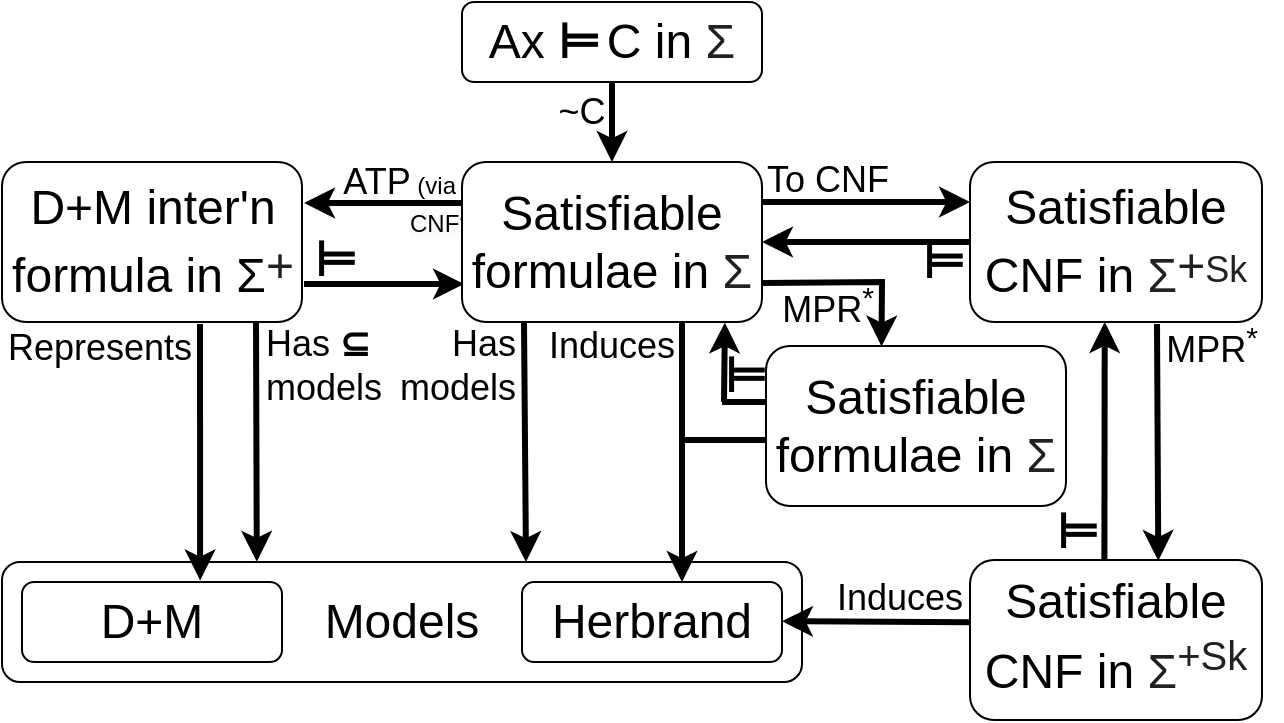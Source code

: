 <mxfile version="22.1.18" type="device">
  <diagram name="Page-1" id="fI80HuzD31ggSRjICT8T">
    <mxGraphModel dx="557" dy="427" grid="1" gridSize="10" guides="1" tooltips="1" connect="0" arrows="0" fold="1" page="1" pageScale="1" pageWidth="1100" pageHeight="850" math="0" shadow="0">
      <root>
        <mxCell id="0" />
        <mxCell id="1" parent="0" />
        <mxCell id="CB7PObpffi6PR3y4coE4-9" value="" style="endArrow=classic;html=1;rounded=0;strokeWidth=3;exitX=0.5;exitY=1;exitDx=0;exitDy=0;entryX=0.5;entryY=0;entryDx=0;entryDy=0;" parent="1" source="CB7PObpffi6PR3y4coE4-6" target="CB7PObpffi6PR3y4coE4-1" edge="1">
          <mxGeometry width="50" height="50" relative="1" as="geometry">
            <mxPoint x="400" y="460" as="sourcePoint" />
            <mxPoint x="400" y="260" as="targetPoint" />
          </mxGeometry>
        </mxCell>
        <mxCell id="CB7PObpffi6PR3y4coE4-10" value="&lt;font style=&quot;font-size: 18px;&quot;&gt;~C&lt;/font&gt;" style="text;strokeColor=none;align=center;fillColor=none;html=1;verticalAlign=middle;whiteSpace=wrap;rounded=0;" parent="1" vertex="1">
          <mxGeometry x="340" y="200" width="60" height="30" as="geometry" />
        </mxCell>
        <mxCell id="CB7PObpffi6PR3y4coE4-18" value="" style="rounded=1;whiteSpace=wrap;html=1;" parent="1" vertex="1">
          <mxGeometry x="80" y="440" width="400" height="60" as="geometry" />
        </mxCell>
        <mxCell id="CB7PObpffi6PR3y4coE4-20" value="" style="rounded=1;whiteSpace=wrap;html=1;" parent="1" vertex="1">
          <mxGeometry x="340" y="450" width="130" height="40" as="geometry" />
        </mxCell>
        <mxCell id="CB7PObpffi6PR3y4coE4-29" value="&lt;font style=&quot;font-size: 18px;&quot;&gt;ATP&lt;/font&gt;&amp;nbsp;(via" style="text;strokeColor=none;align=right;fillColor=none;html=1;verticalAlign=middle;whiteSpace=wrap;rounded=0;" parent="1" vertex="1">
          <mxGeometry x="209" y="235" width="100" height="30" as="geometry" />
        </mxCell>
        <mxCell id="CB7PObpffi6PR3y4coE4-31" value="" style="endArrow=classic;html=1;rounded=0;strokeWidth=3;entryX=0.167;entryY=-0.083;entryDx=0;entryDy=0;entryPerimeter=0;exitX=0.833;exitY=-0.083;exitDx=0;exitDy=0;exitPerimeter=0;" parent="1" edge="1">
          <mxGeometry width="50" height="50" relative="1" as="geometry">
            <mxPoint x="310.96" y="260.51" as="sourcePoint" />
            <mxPoint x="231.04" y="260.51" as="targetPoint" />
          </mxGeometry>
        </mxCell>
        <mxCell id="CB7PObpffi6PR3y4coE4-32" value="" style="endArrow=classic;html=1;rounded=0;strokeWidth=3;exitX=0.66;exitY=1.013;exitDx=0;exitDy=0;exitPerimeter=0;entryX=0.685;entryY=-0.019;entryDx=0;entryDy=0;entryPerimeter=0;" parent="1" source="CB7PObpffi6PR3y4coE4-25" target="CB7PObpffi6PR3y4coE4-61" edge="1">
          <mxGeometry width="50" height="50" relative="1" as="geometry">
            <mxPoint x="180" y="380" as="sourcePoint" />
            <mxPoint x="180" y="560" as="targetPoint" />
          </mxGeometry>
        </mxCell>
        <mxCell id="CB7PObpffi6PR3y4coE4-33" value="&lt;font style=&quot;font-size: 18px;&quot;&gt;Represents&lt;/font&gt;" style="text;strokeColor=none;align=center;fillColor=none;html=1;verticalAlign=middle;whiteSpace=wrap;rounded=0;" parent="1" vertex="1">
          <mxGeometry x="99" y="318" width="60" height="30" as="geometry" />
        </mxCell>
        <mxCell id="CB7PObpffi6PR3y4coE4-42" value="&lt;font style=&quot;font-size: 24px;&quot;&gt;Herbrand&lt;/font&gt;" style="text;strokeColor=none;align=center;fillColor=none;html=1;verticalAlign=middle;whiteSpace=wrap;rounded=0;" parent="1" vertex="1">
          <mxGeometry x="375" y="455" width="60" height="30" as="geometry" />
        </mxCell>
        <mxCell id="CB7PObpffi6PR3y4coE4-46" value="" style="endArrow=classic;html=1;rounded=0;strokeWidth=3;entryX=0.686;entryY=0.005;entryDx=0;entryDy=0;entryPerimeter=0;" parent="1" edge="1">
          <mxGeometry width="50" height="50" relative="1" as="geometry">
            <mxPoint x="657.5" y="321" as="sourcePoint" />
            <mxPoint x="658.156" y="439.4" as="targetPoint" />
          </mxGeometry>
        </mxCell>
        <mxCell id="CB7PObpffi6PR3y4coE4-47" value="&lt;font style=&quot;font-size: 18px;&quot;&gt;MPR&lt;sup&gt;*&lt;/sup&gt;&lt;/font&gt;" style="text;strokeColor=none;align=center;fillColor=none;html=1;verticalAlign=middle;whiteSpace=wrap;rounded=0;" parent="1" vertex="1">
          <mxGeometry x="650" y="317" width="70" height="30" as="geometry" />
        </mxCell>
        <mxCell id="CB7PObpffi6PR3y4coE4-61" value="" style="rounded=1;whiteSpace=wrap;html=1;" parent="1" vertex="1">
          <mxGeometry x="90" y="450" width="130" height="40" as="geometry" />
        </mxCell>
        <mxCell id="CB7PObpffi6PR3y4coE4-70" value="&lt;font style=&quot;font-size: 24px;&quot;&gt;Models&lt;br&gt;&lt;/font&gt;" style="text;strokeColor=none;align=center;fillColor=none;html=1;verticalAlign=middle;whiteSpace=wrap;rounded=0;" parent="1" vertex="1">
          <mxGeometry x="250" y="455" width="60" height="30" as="geometry" />
        </mxCell>
        <mxCell id="CB7PObpffi6PR3y4coE4-72" value="" style="endArrow=classic;html=1;rounded=0;strokeWidth=3;" parent="1" edge="1">
          <mxGeometry width="50" height="50" relative="1" as="geometry">
            <mxPoint x="420" y="320" as="sourcePoint" />
            <mxPoint x="420" y="450" as="targetPoint" />
          </mxGeometry>
        </mxCell>
        <mxCell id="CB7PObpffi6PR3y4coE4-73" value="&lt;font style=&quot;font-size: 18px;&quot;&gt;Induces&lt;br&gt;&lt;/font&gt;" style="text;strokeColor=none;align=center;fillColor=none;html=1;verticalAlign=middle;whiteSpace=wrap;rounded=0;" parent="1" vertex="1">
          <mxGeometry x="355" y="317" width="60" height="30" as="geometry" />
        </mxCell>
        <mxCell id="CB7PObpffi6PR3y4coE4-75" value="" style="endArrow=classic;html=1;rounded=0;strokeWidth=3;" parent="1" edge="1">
          <mxGeometry width="50" height="50" relative="1" as="geometry">
            <mxPoint x="341" y="320" as="sourcePoint" />
            <mxPoint x="342" y="440" as="targetPoint" />
          </mxGeometry>
        </mxCell>
        <mxCell id="CB7PObpffi6PR3y4coE4-76" value="&lt;font style=&quot;font-size: 18px;&quot;&gt;Has&lt;br&gt;&lt;div style=&quot;&quot;&gt;&lt;span style=&quot;background-color: initial;&quot;&gt;models&lt;/span&gt;&lt;/div&gt;&lt;/font&gt;" style="text;strokeColor=none;align=right;fillColor=none;html=1;verticalAlign=middle;whiteSpace=wrap;rounded=0;" parent="1" vertex="1">
          <mxGeometry x="279" y="327" width="60" height="30" as="geometry" />
        </mxCell>
        <mxCell id="CB7PObpffi6PR3y4coE4-84" value="" style="endArrow=classic;html=1;rounded=0;strokeWidth=3;exitX=0;exitY=0.5;exitDx=0;exitDy=0;" parent="1" source="CB7PObpffi6PR3y4coE4-13" edge="1">
          <mxGeometry width="50" height="50" relative="1" as="geometry">
            <mxPoint x="539.92" y="279.0" as="sourcePoint" />
            <mxPoint x="460" y="280" as="targetPoint" />
          </mxGeometry>
        </mxCell>
        <mxCell id="CB7PObpffi6PR3y4coE4-16" value="" style="endArrow=classic;html=1;rounded=0;strokeWidth=3;entryX=0;entryY=0.25;entryDx=0;entryDy=0;" parent="1" target="CB7PObpffi6PR3y4coE4-13" edge="1">
          <mxGeometry width="50" height="50" relative="1" as="geometry">
            <mxPoint x="460" y="260" as="sourcePoint" />
            <mxPoint x="330" y="390" as="targetPoint" />
          </mxGeometry>
        </mxCell>
        <mxCell id="CB7PObpffi6PR3y4coE4-17" value="&lt;font style=&quot;font-size: 18px;&quot;&gt;To CNF&lt;/font&gt;" style="text;strokeColor=none;align=center;fillColor=none;html=1;verticalAlign=middle;whiteSpace=wrap;rounded=0;" parent="1" vertex="1">
          <mxGeometry x="433" y="234" width="120" height="30" as="geometry" />
        </mxCell>
        <mxCell id="CB7PObpffi6PR3y4coE4-86" value="" style="endArrow=classic;html=1;rounded=0;strokeWidth=3;entryX=0;entryY=0.25;entryDx=0;entryDy=0;" parent="1" edge="1">
          <mxGeometry width="50" height="50" relative="1" as="geometry">
            <mxPoint x="231" y="301" as="sourcePoint" />
            <mxPoint x="311" y="301" as="targetPoint" />
          </mxGeometry>
        </mxCell>
        <mxCell id="CB7PObpffi6PR3y4coE4-87" value="&lt;font style=&quot;&quot;&gt;&lt;b style=&quot;&quot;&gt;&lt;font style=&quot;font-size: 24px;&quot;&gt;⊨&lt;/font&gt;&lt;/b&gt;&lt;/font&gt;" style="text;strokeColor=none;align=center;fillColor=none;html=1;verticalAlign=middle;whiteSpace=wrap;rounded=0;" parent="1" vertex="1">
          <mxGeometry x="225" y="279" width="44" height="20" as="geometry" />
        </mxCell>
        <mxCell id="CB7PObpffi6PR3y4coE4-88" value="&lt;font style=&quot;&quot;&gt;&lt;b style=&quot;&quot;&gt;&lt;font style=&quot;font-size: 24px;&quot;&gt;⊨&lt;/font&gt;&lt;/b&gt;&lt;/font&gt;" style="text;strokeColor=none;align=center;fillColor=none;html=1;verticalAlign=middle;whiteSpace=wrap;rounded=0;" parent="1" vertex="1">
          <mxGeometry x="529" y="280" width="44" height="20" as="geometry" />
        </mxCell>
        <mxCell id="CB7PObpffi6PR3y4coE4-89" value="" style="endArrow=classic;html=1;rounded=0;strokeWidth=3;entryX=0.296;entryY=-0.002;entryDx=0;entryDy=0;entryPerimeter=0;" parent="1" edge="1">
          <mxGeometry width="50" height="50" relative="1" as="geometry">
            <mxPoint x="207" y="320" as="sourcePoint" />
            <mxPoint x="207.4" y="439.88" as="targetPoint" />
          </mxGeometry>
        </mxCell>
        <mxCell id="K1FIQQKk6-DNr-Ojra8Q-1" value="&lt;font style=&quot;font-size: 18px;&quot;&gt;Has&amp;nbsp;&lt;b&gt;⊆&lt;/b&gt;&lt;br&gt;&lt;div style=&quot;&quot;&gt;&lt;span style=&quot;background-color: initial;&quot;&gt;models&lt;/span&gt;&lt;/div&gt;&lt;/font&gt;" style="text;strokeColor=none;align=left;fillColor=none;html=1;verticalAlign=middle;whiteSpace=wrap;rounded=0;" parent="1" vertex="1">
          <mxGeometry x="210" y="327" width="60" height="30" as="geometry" />
        </mxCell>
        <mxCell id="K1FIQQKk6-DNr-Ojra8Q-6" value="" style="endArrow=classic;html=1;rounded=0;strokeWidth=3;exitX=1;exitY=0.756;exitDx=0;exitDy=0;exitPerimeter=0;entryX=0.385;entryY=0.003;entryDx=0;entryDy=0;entryPerimeter=0;" parent="1" target="K1FIQQKk6-DNr-Ojra8Q-4" edge="1" source="CB7PObpffi6PR3y4coE4-1">
          <mxGeometry width="50" height="50" relative="1" as="geometry">
            <mxPoint x="460.0" y="299.0" as="sourcePoint" />
            <mxPoint x="520" y="320" as="targetPoint" />
            <Array as="points">
              <mxPoint x="520" y="300" />
            </Array>
          </mxGeometry>
        </mxCell>
        <mxCell id="K1FIQQKk6-DNr-Ojra8Q-7" value="&lt;font style=&quot;font-size: 18px;&quot;&gt;MPR&lt;sup&gt;*&lt;/sup&gt;&lt;/font&gt;" style="text;strokeColor=none;align=center;fillColor=none;html=1;verticalAlign=middle;whiteSpace=wrap;rounded=0;" parent="1" vertex="1">
          <mxGeometry x="458" y="297" width="70" height="30" as="geometry" />
        </mxCell>
        <mxCell id="FL1KGDu1xuXsT2Pl5tJS-5" value="" style="endArrow=classic;html=1;rounded=0;strokeWidth=3;entryX=0.712;entryY=0.02;entryDx=0;entryDy=0;entryPerimeter=0;exitX=0.5;exitY=0;exitDx=0;exitDy=0;" parent="1" edge="1">
          <mxGeometry width="50" height="50" relative="1" as="geometry">
            <mxPoint x="631.2" y="439" as="sourcePoint" />
            <mxPoint x="631.36" y="320" as="targetPoint" />
          </mxGeometry>
        </mxCell>
        <mxCell id="FL1KGDu1xuXsT2Pl5tJS-6" value="&lt;font style=&quot;&quot;&gt;&lt;b style=&quot;&quot;&gt;&lt;font style=&quot;font-size: 24px;&quot;&gt;⊨&lt;/font&gt;&lt;/b&gt;&lt;/font&gt;" style="text;strokeColor=none;align=center;fillColor=none;html=1;verticalAlign=middle;whiteSpace=wrap;rounded=0;" parent="1" vertex="1">
          <mxGeometry x="596" y="415" width="44" height="20" as="geometry" />
        </mxCell>
        <mxCell id="bOXXRR5TiLmGpAaHA2W5-1" value="&lt;span style=&quot;color: rgb(0, 0, 0); font-family: Helvetica; font-size: 12px; font-style: normal; font-variant-ligatures: normal; font-variant-caps: normal; font-weight: 400; letter-spacing: normal; orphans: 2; text-align: right; text-indent: 0px; text-transform: none; widows: 2; word-spacing: 0px; -webkit-text-stroke-width: 0px; background-color: rgb(251, 251, 251); text-decoration-thickness: initial; text-decoration-style: initial; text-decoration-color: initial; float: none; display: inline !important;&quot;&gt;CNF?)&lt;/span&gt;" style="text;whiteSpace=wrap;html=1;" parent="1" vertex="1">
          <mxGeometry x="282" y="257" width="70" height="20" as="geometry" />
        </mxCell>
        <mxCell id="CB7PObpffi6PR3y4coE4-21" value="&lt;font style=&quot;font-size: 24px;&quot;&gt;D+M&lt;/font&gt;" style="text;strokeColor=none;align=center;fillColor=none;html=1;verticalAlign=middle;whiteSpace=wrap;rounded=0;" parent="1" vertex="1">
          <mxGeometry x="125" y="455" width="60" height="30" as="geometry" />
        </mxCell>
        <mxCell id="rJ3Lz98On3bpGiuCmN-c-1" style="edgeStyle=orthogonalEdgeStyle;rounded=0;orthogonalLoop=1;jettySize=auto;html=1;exitX=0.5;exitY=1;exitDx=0;exitDy=0;" parent="1" source="CB7PObpffi6PR3y4coE4-18" target="CB7PObpffi6PR3y4coE4-18" edge="1">
          <mxGeometry relative="1" as="geometry" />
        </mxCell>
        <mxCell id="rJ3Lz98On3bpGiuCmN-c-6" value="" style="endArrow=classic;html=1;rounded=0;strokeWidth=3;entryX=1;entryY=0.75;entryDx=0;entryDy=0;exitX=0.001;exitY=0.389;exitDx=0;exitDy=0;exitPerimeter=0;" parent="1" source="CB7PObpffi6PR3y4coE4-40" edge="1">
          <mxGeometry width="50" height="50" relative="1" as="geometry">
            <mxPoint x="560" y="470" as="sourcePoint" />
            <mxPoint x="470" y="469.58" as="targetPoint" />
            <Array as="points" />
          </mxGeometry>
        </mxCell>
        <mxCell id="rJ3Lz98On3bpGiuCmN-c-8" style="edgeStyle=orthogonalEdgeStyle;rounded=0;orthogonalLoop=1;jettySize=auto;html=1;exitX=0.5;exitY=1;exitDx=0;exitDy=0;" parent="1" source="CB7PObpffi6PR3y4coE4-18" target="CB7PObpffi6PR3y4coE4-18" edge="1">
          <mxGeometry relative="1" as="geometry" />
        </mxCell>
        <mxCell id="rJ3Lz98On3bpGiuCmN-c-9" value="&lt;font style=&quot;font-size: 18px;&quot;&gt;Induces&lt;br&gt;&lt;/font&gt;" style="text;strokeColor=none;align=center;fillColor=none;html=1;verticalAlign=middle;whiteSpace=wrap;rounded=0;" parent="1" vertex="1">
          <mxGeometry x="499" y="443" width="60" height="30" as="geometry" />
        </mxCell>
        <mxCell id="FWbX-QxOHT2yN5r2L-8L-1" value="" style="group" vertex="1" connectable="0" parent="1">
          <mxGeometry x="80" y="240" width="150" height="80" as="geometry" />
        </mxCell>
        <mxCell id="CB7PObpffi6PR3y4coE4-25" value="" style="rounded=1;whiteSpace=wrap;html=1;container=0;" parent="FWbX-QxOHT2yN5r2L-8L-1" vertex="1">
          <mxGeometry width="150" height="80" as="geometry" />
        </mxCell>
        <mxCell id="CB7PObpffi6PR3y4coE4-26" value="&lt;font style=&quot;&quot;&gt;&lt;span style=&quot;font-size: 24px;&quot;&gt;D+M inter&#39;n&lt;/span&gt;&lt;br&gt;&lt;span style=&quot;font-size: 24px;&quot;&gt;formula in Σ&lt;/span&gt;&lt;sup style=&quot;border-color: var(--border-color); color: rgb(32, 33, 34); font-family: sans-serif; text-align: start; background-color: rgb(255, 255, 255);&quot;&gt;&lt;span style=&quot;font-size: 24px;&quot;&gt;+&lt;/span&gt;&lt;/sup&gt;&lt;/font&gt;" style="text;strokeColor=none;align=center;fillColor=none;html=1;verticalAlign=middle;whiteSpace=wrap;rounded=0;container=0;" parent="FWbX-QxOHT2yN5r2L-8L-1" vertex="1">
          <mxGeometry x="2.5" y="25" width="145" height="30" as="geometry" />
        </mxCell>
        <mxCell id="CB7PObpffi6PR3y4coE4-11" value="" style="group" parent="1" vertex="1" connectable="0">
          <mxGeometry x="310" y="240" width="150" height="80" as="geometry" />
        </mxCell>
        <mxCell id="CB7PObpffi6PR3y4coE4-1" value="" style="rounded=1;whiteSpace=wrap;html=1;" parent="CB7PObpffi6PR3y4coE4-11" vertex="1">
          <mxGeometry width="150" height="80" as="geometry" />
        </mxCell>
        <mxCell id="CB7PObpffi6PR3y4coE4-2" value="&lt;font style=&quot;font-size: 24px;&quot;&gt;&lt;font style=&quot;font-size: 24px;&quot;&gt;Satisfiable&lt;br&gt;formulae&amp;nbsp;&lt;/font&gt;&lt;font style=&quot;border-color: var(--border-color); font-size: 24px;&quot;&gt;&lt;font style=&quot;font-size: 24px;&quot;&gt;in&lt;/font&gt;&amp;nbsp;&lt;/font&gt;&lt;span style=&quot;border-color: var(--border-color); color: rgb(32, 33, 34); font-family: sans-serif; text-align: start; background-color: rgb(255, 255, 255);&quot;&gt;&lt;font style=&quot;border-color: var(--border-color); font-size: 24px;&quot;&gt;Σ&lt;/font&gt;&lt;/span&gt;&lt;/font&gt;" style="text;strokeColor=none;align=center;fillColor=none;html=1;verticalAlign=middle;whiteSpace=wrap;rounded=0;" parent="CB7PObpffi6PR3y4coE4-11" vertex="1">
          <mxGeometry x="42.857" y="25" width="64.286" height="30" as="geometry" />
        </mxCell>
        <mxCell id="FWbX-QxOHT2yN5r2L-8L-2" value="" style="group" vertex="1" connectable="0" parent="1">
          <mxGeometry x="310" y="160" width="150" height="40" as="geometry" />
        </mxCell>
        <mxCell id="CB7PObpffi6PR3y4coE4-6" value="" style="rounded=1;whiteSpace=wrap;html=1;" parent="FWbX-QxOHT2yN5r2L-8L-2" vertex="1">
          <mxGeometry width="150" height="40" as="geometry" />
        </mxCell>
        <mxCell id="CB7PObpffi6PR3y4coE4-7" value="&lt;font style=&quot;&quot;&gt;&lt;span style=&quot;font-size: 24px;&quot;&gt;Ax&amp;nbsp;&lt;/span&gt;&lt;b style=&quot;&quot;&gt;&lt;font style=&quot;font-size: 24px;&quot;&gt;⊨&lt;/font&gt;&lt;/b&gt; &lt;span style=&quot;font-size: 24px;&quot;&gt;C in&amp;nbsp;&lt;/span&gt;&lt;/font&gt;&lt;span style=&quot;color: rgb(32, 33, 34); font-family: sans-serif; text-align: start; background-color: rgb(255, 255, 255);&quot;&gt;&lt;font style=&quot;font-size: 24px;&quot;&gt;Σ&lt;/font&gt;&lt;/span&gt;" style="text;strokeColor=none;align=center;fillColor=none;html=1;verticalAlign=middle;whiteSpace=wrap;rounded=0;" parent="FWbX-QxOHT2yN5r2L-8L-2" vertex="1">
          <mxGeometry x="3" y="5" width="144" height="30" as="geometry" />
        </mxCell>
        <mxCell id="FWbX-QxOHT2yN5r2L-8L-3" value="" style="group" vertex="1" connectable="0" parent="1">
          <mxGeometry x="564" y="240" width="146" height="80" as="geometry" />
        </mxCell>
        <mxCell id="CB7PObpffi6PR3y4coE4-13" value="" style="rounded=1;whiteSpace=wrap;html=1;" parent="FWbX-QxOHT2yN5r2L-8L-3" vertex="1">
          <mxGeometry width="146" height="80" as="geometry" />
        </mxCell>
        <mxCell id="CB7PObpffi6PR3y4coE4-14" value="&lt;font style=&quot;&quot;&gt;&lt;font style=&quot;font-size: 24px;&quot;&gt;Satisfiable&lt;br&gt;CNF&amp;nbsp;&lt;/font&gt;&lt;font style=&quot;font-size: 24px; border-color: var(--border-color);&quot;&gt;&lt;font style=&quot;font-size: 24px;&quot;&gt;in&lt;/font&gt;&amp;nbsp;&lt;/font&gt;&lt;span style=&quot;border-color: var(--border-color); color: rgb(32, 33, 34); font-family: sans-serif; text-align: start; background-color: rgb(255, 255, 255);&quot;&gt;&lt;font style=&quot;border-color: var(--border-color);&quot;&gt;&lt;span style=&quot;font-size: 24px;&quot;&gt;Σ&lt;/span&gt;&lt;sup style=&quot;&quot;&gt;&lt;span style=&quot;font-size: 24px;&quot;&gt;+&lt;/span&gt;&lt;font style=&quot;font-size: 18px;&quot;&gt;Sk&lt;/font&gt;&lt;/sup&gt;&lt;br&gt;&lt;/font&gt;&lt;/span&gt;&lt;/font&gt;" style="text;strokeColor=none;align=center;fillColor=none;html=1;verticalAlign=middle;whiteSpace=wrap;rounded=0;" parent="FWbX-QxOHT2yN5r2L-8L-3" vertex="1">
          <mxGeometry x="43" y="25" width="60" height="30" as="geometry" />
        </mxCell>
        <mxCell id="FWbX-QxOHT2yN5r2L-8L-4" value="" style="group" vertex="1" connectable="0" parent="1">
          <mxGeometry x="564" y="439" width="146" height="80" as="geometry" />
        </mxCell>
        <mxCell id="CB7PObpffi6PR3y4coE4-40" value="" style="rounded=1;whiteSpace=wrap;html=1;container=0;" parent="FWbX-QxOHT2yN5r2L-8L-4" vertex="1">
          <mxGeometry width="146" height="80" as="geometry" />
        </mxCell>
        <mxCell id="CB7PObpffi6PR3y4coE4-41" value="&lt;font style=&quot;font-size: 24px;&quot;&gt;&lt;font style=&quot;font-size: 24px;&quot;&gt;Satisfiable CNF&amp;nbsp;&lt;/font&gt;&lt;font style=&quot;border-color: var(--border-color); font-size: 24px;&quot;&gt;&lt;font style=&quot;font-size: 24px;&quot;&gt;in&lt;/font&gt;&amp;nbsp;&lt;/font&gt;&lt;span style=&quot;border-color: var(--border-color); color: rgb(32, 33, 34); font-family: sans-serif; text-align: start; background-color: rgb(255, 255, 255);&quot;&gt;&lt;font style=&quot;border-color: var(--border-color); font-size: 24px;&quot;&gt;Σ&lt;sup&gt;+Sk&lt;/sup&gt;&lt;br&gt;&lt;/font&gt;&lt;/span&gt;&lt;/font&gt;" style="text;strokeColor=none;align=center;fillColor=none;html=1;verticalAlign=middle;whiteSpace=wrap;rounded=0;container=0;" parent="FWbX-QxOHT2yN5r2L-8L-4" vertex="1">
          <mxGeometry x="43" y="25" width="60" height="25" as="geometry" />
        </mxCell>
        <mxCell id="FWbX-QxOHT2yN5r2L-8L-6" value="" style="endArrow=none;html=1;rounded=0;strokeWidth=3;" edge="1" parent="1">
          <mxGeometry width="50" height="50" relative="1" as="geometry">
            <mxPoint x="420" y="379" as="sourcePoint" />
            <mxPoint x="467" y="379" as="targetPoint" />
          </mxGeometry>
        </mxCell>
        <mxCell id="FWbX-QxOHT2yN5r2L-8L-7" value="" style="endArrow=none;html=1;rounded=0;strokeWidth=3;" edge="1" parent="1">
          <mxGeometry width="50" height="50" relative="1" as="geometry">
            <mxPoint x="440" y="360" as="sourcePoint" />
            <mxPoint x="467" y="360" as="targetPoint" />
          </mxGeometry>
        </mxCell>
        <mxCell id="FWbX-QxOHT2yN5r2L-8L-8" value="" style="endArrow=classic;html=1;rounded=0;strokeWidth=3;entryX=0.863;entryY=1.003;entryDx=0;entryDy=0;entryPerimeter=0;" edge="1" parent="1">
          <mxGeometry width="50" height="50" relative="1" as="geometry">
            <mxPoint x="441" y="360" as="sourcePoint" />
            <mxPoint x="441.45" y="320.24" as="targetPoint" />
          </mxGeometry>
        </mxCell>
        <mxCell id="FWbX-QxOHT2yN5r2L-8L-9" value="&lt;font style=&quot;&quot;&gt;&lt;b style=&quot;&quot;&gt;&lt;font style=&quot;font-size: 24px;&quot;&gt;⊨&lt;/font&gt;&lt;/b&gt;&lt;/font&gt;" style="text;strokeColor=none;align=center;fillColor=none;html=1;verticalAlign=middle;whiteSpace=wrap;rounded=0;" vertex="1" parent="1">
          <mxGeometry x="430" y="337" width="44" height="20" as="geometry" />
        </mxCell>
        <mxCell id="K1FIQQKk6-DNr-Ojra8Q-3" value="" style="group" parent="1" vertex="1" connectable="0">
          <mxGeometry x="462" y="332" width="150" height="80" as="geometry" />
        </mxCell>
        <mxCell id="K1FIQQKk6-DNr-Ojra8Q-4" value="" style="rounded=1;whiteSpace=wrap;html=1;container=1;" parent="K1FIQQKk6-DNr-Ojra8Q-3" vertex="1">
          <mxGeometry width="150" height="80" as="geometry" />
        </mxCell>
        <mxCell id="K1FIQQKk6-DNr-Ojra8Q-5" value="&lt;font style=&quot;font-size: 24px;&quot;&gt;&lt;font style=&quot;font-size: 24px;&quot;&gt;Satisfiable&lt;br&gt;formulae&amp;nbsp;&lt;/font&gt;&lt;font style=&quot;border-color: var(--border-color); font-size: 24px;&quot;&gt;&lt;font style=&quot;font-size: 24px;&quot;&gt;in&lt;/font&gt;&amp;nbsp;&lt;/font&gt;&lt;span style=&quot;border-color: var(--border-color); color: rgb(32, 33, 34); font-family: sans-serif; text-align: start; background-color: rgb(255, 255, 255);&quot;&gt;&lt;font style=&quot;border-color: var(--border-color); font-size: 24px;&quot;&gt;Σ&lt;/font&gt;&lt;/span&gt;&lt;/font&gt;" style="text;strokeColor=none;align=center;fillColor=none;html=1;verticalAlign=middle;whiteSpace=wrap;rounded=0;" parent="K1FIQQKk6-DNr-Ojra8Q-3" vertex="1">
          <mxGeometry x="45" y="25" width="60" height="30" as="geometry" />
        </mxCell>
      </root>
    </mxGraphModel>
  </diagram>
</mxfile>
